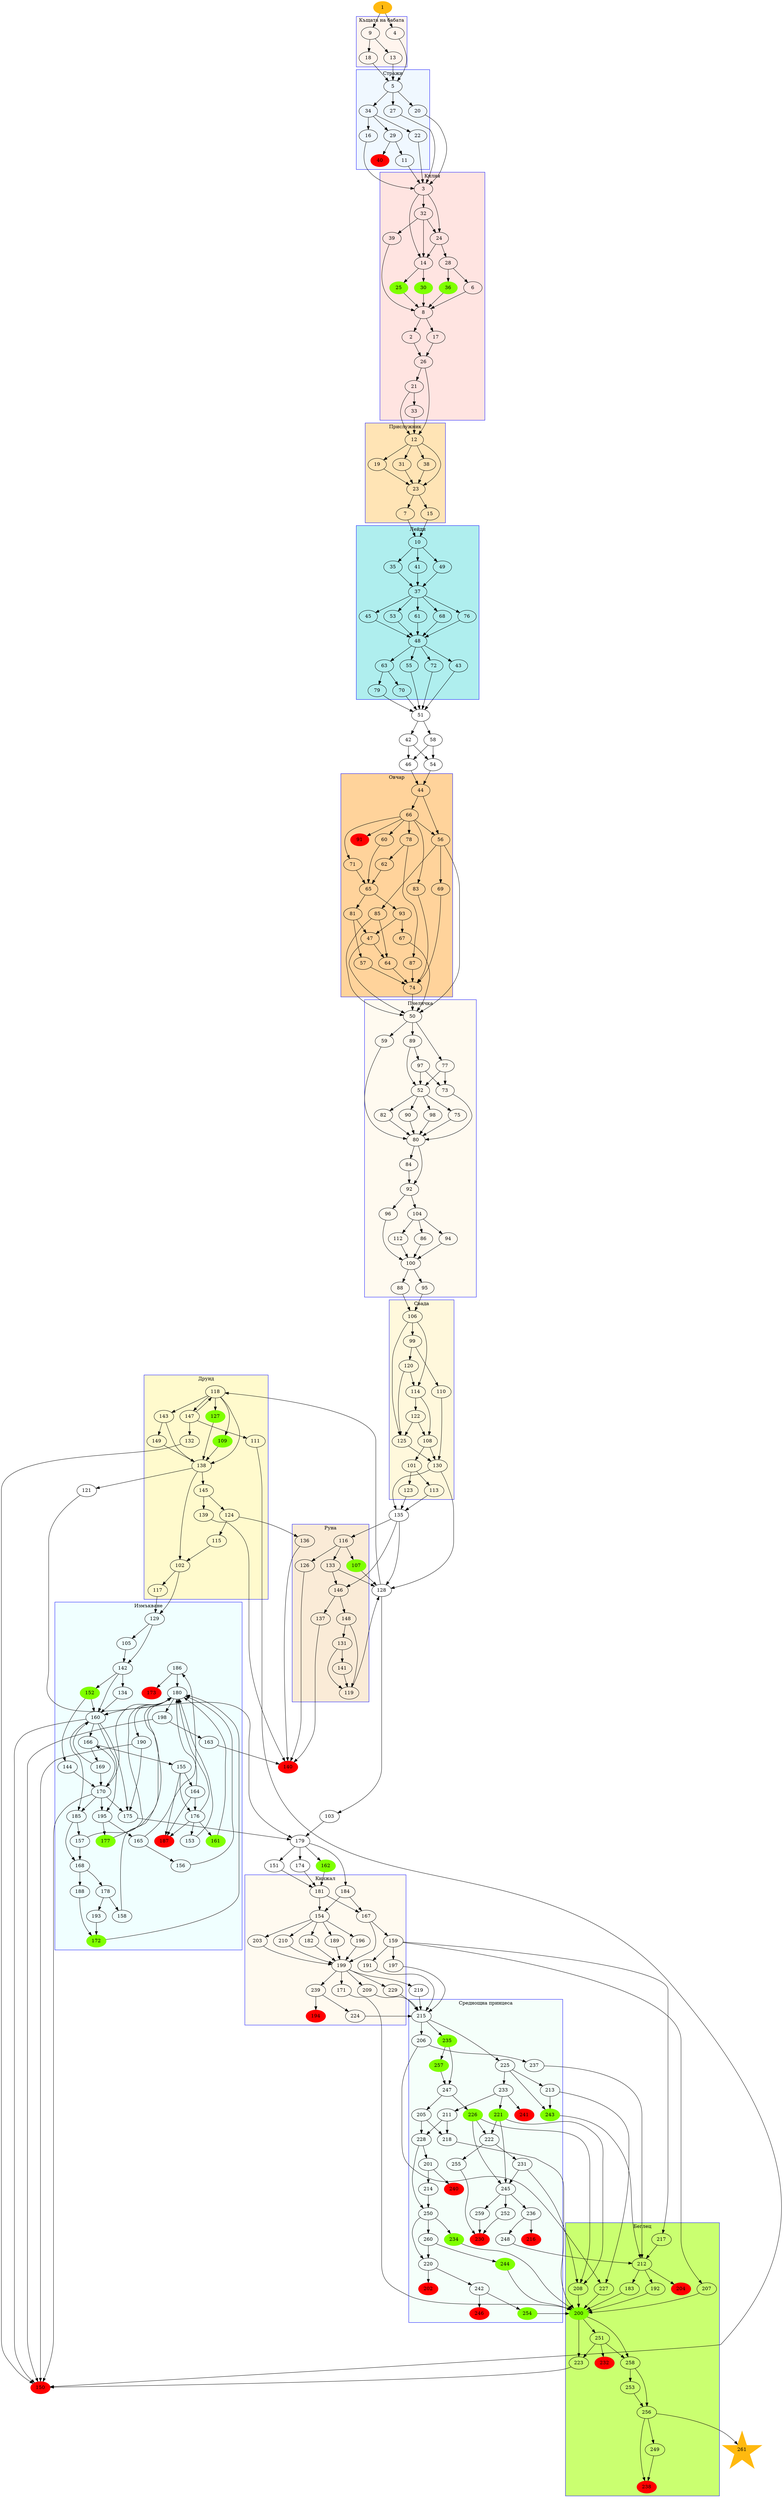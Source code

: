 digraph KotarakaNarcisa {
    subgraph deaths {
        node [color=red, style=filled] 
        40, 91, 140, 150, 173, 187, 194, 202, 204, 216
        230, 232, 238, 240, 241, 246
    }
    subgraph battles {
        node [shape=doubleoctagon, color=orange, style=filled]
    }
    subgraph chance {
        node [shape=box, color=aquamarine, style=filled]
    }
    subgraph awards {
        node [color=chartreuse, style=filled]
        25, 36, 30, 109, 127, 152, 172, 177, 161, 254
        107, 162, 200, 257, 235, 221, 226, 243, 234, 244
    }
    subgraph bads {
        node [style=radial, fillcolor="coral;0.2:white;0.8"]
    }

    subgraph cluster_kushtata_na_babata {
        color = blue
        bgcolor = seashell
        label = "Къщата на бабата"
        4, 9, 18, 13
    }

    subgraph cluster_strazhi {
        color = blue
        bgcolor = aliceblue
        label = "Стражи"
        5, 27, 34, 20, 22, 29, 16, 11, 40
    }

    subgraph cluster_kilia {
        color = blue
        bgcolor = mistyrose
        label = "Килия"
        3, 32, 39, 24, 28, 14, 6, 36, 30, 25, 8, 2, 17
        26, 21, 33
    }

    subgraph cluster_prisluzhnik {
        color = blue
        bgcolor = moccasin
        label = "Прислужник"
        12, 19, 31, 38, 23, 7, 15
    }

    subgraph cluster_leydi {
        color = blue
        bgcolor = paleturquoise
        label = "Лейди"
        10, 35, 41, 49, 37, 45, 53, 61, 68, 76, 48
        43, 55, 72, 63, 79, 70
    }

    subgraph cluster_ovchar {
        color = blue
        bgcolor = burlywood1
        label = "Овчар"
        44, 66, 71, 60, 78, 83, 91, 62, 87, 65, 93, 81
        56, 67, 47, 57, 69, 85, 64, 74
    }

    subgraph cluster_pchelichka {
        color = blue
        bgcolor = floralwhite
        label = "Пчеличка"
        50, 59, 89, 77, 97, 73, 52, 90, 98, 75, 82
        80, 84, 92, 96, 104, 94, 112, 86, 100, 88, 95
    }

    subgraph cluster_svada {
        color = blue
        bgcolor = cornsilk
        label = "Свада"
        106, 99, 120, 110, 114, 122, 125, 108, 130, 101
        123, 113
    }

    subgraph cluster_runa {
        color = blue
        bgcolor = antiquewhite
        label = "Руна"
        136, 116, 107, 133, 126, 146, 148, 137, 131, 141, 119
    }

    subgraph cluster_druid {
        color = blue
        bgcolor = lemonchiffon
        label = "Друид"
        118, 109, 127, 143, 147, 149, 111, 132, 138
        145, 124, 139, 115, 136, 102, 117
    }

    subgraph cluster_izmykvane {
        color = blue
        bgcolor = azure
        label = "Измъкване"
        129, 105, 142, 152, 134, 144, 160, 170, 177
        166, 169, 155, 164, 176, 187, 153, 161, 195
        165, 156, 186, 173, 186, 157, 168, 178, 188
        158, 193, 172, 185, 175, 198, 190, 163, 180
    }

    subgraph cluster_kinzhal {
        color = blue
        bgcolor = floralwhite
        label = "Кинжал"
        184, 181, 154, 182, 189, 196, 203, 210, 167
        199, 209, 239, 229, 171, 159, 224, 194, 191, 197
    }

    subgraph cluster_srednoshtna_princesa {
        color = blue
        bgcolor = mintcream
        label = "Среднощна принцеса"
        215, 235, 257, 225, 206, 247, 233, 206, 213, 243
        241, 211, 205, 228, 218, 201, 240, 214, 250, 260
        220, 234, 202, 242, 244, 254, 246, 221, 226, 222
        255, 231, 230, 245, 259, 252, 237, 236, 216, 248
    }

    subgraph cluster_beglec {
        color = blue
        bgcolor = darkolivegreen1
        label = "Беглец"
        200, 251, 258, 232, 223, 253, 256, 249, 238, 227
        208, 212, 204, 183, 192, 207, 217
    }

    1 [color=darkgoldenrod1, style=filled]
    1 -> 4, 9 
    2 -> 26
    3 -> 14, 24, 32
    4 -> 5
    5 -> 20, 27, 34
    6 -> 8
    7 -> 10
    8 -> 2, 17
    9 -> 13, 18
    10 -> 35, 41, 49
    11 -> 3
    12 -> 19, 31, 38, 23
    13 -> 5
    14 -> 25, 30
    15 -> 10
    16 -> 3
    17 -> 26
    18 -> 5
    19 -> 23
    20 -> 3
    21 -> 33, 12
    22 -> 3
    23 -> 7, 15
    24 -> 14, 28
    25 -> 8
    26 -> 21, 12
    27 -> 3
    28 -> 36, 6
    29 -> 11, 40
    30 -> 8
    31 -> 23
    32 -> 39, 24, 14
    33 -> 12
    34 -> 16, 22, 29
    35 -> 37
    36 -> 8
    37 -> 45, 53, 61, 68, 76
    38 -> 23
    39 -> 8
    40
    41 -> 37
    42 -> 46, 54
    43 -> 51
    44 -> 56, 66
    45 -> 48
    46 -> 44
    47 -> 64, 50
    48 -> 43, 55, 63, 72
    49 -> 37
    50 -> 59, 77, 89
    51 -> 42, 58
    52 -> 75, 82, 90, 98
    53 -> 48
    54 -> 44
    55 -> 51
    56 -> 50, 85, 69
    57 -> 74
    58 -> 46, 54
    59 -> 80
    60 -> 65
    61 -> 48
    62 -> 65
    63 -> 70, 79
    64 -> 74
    65 -> 81, 93
    66 -> 60, 71, 78, 83, 91, 56
    67 -> 50
    68 -> 48
    69 -> 74
    70 -> 51
    71 -> 65
    72 -> 51
    73 -> 80
    74 -> 50
    75 -> 80
    76 -> 48
    77 -> 52, 73
    78 -> 87, 62
    79 -> 51
    80 -> 84, 92
    81 -> 47, 57
    82 -> 80
    83 -> 74
    84 -> 92
    85 -> 64, 50
    86 -> 100
    87 -> 74
    88 -> 106
    89 -> 52, 97
    90 -> 80
    91
    92 -> 96, 104
    93 -> 47, 67
    94 -> 100
    95 -> 106
    96 -> 100
    97 -> 52, 73
    98 -> 80
    99 -> 110, 120
    100 -> 88, 95
    101 -> 113, 123
    102 -> 117, 129
    103 -> 179
    104 -> 86, 94, 112
    105 -> 142
    106 -> 99, 114, 125
    107 -> 128
    108 -> 101, 130
    109 -> 138
    110 -> 130
    111 -> 150
    112 -> 100
    113 -> 135
    114 -> 108, 122
    115 -> 102
    116 -> 107, 126, 133
    117 -> 129
    118 -> 109, 127, 143, 138, 147
    119 -> 128
    120 -> 114, 125
    121 -> 179
    122 -> 108, 125
    123 -> 135
    124 -> 115, 136
    125 -> 130
    126 -> 140
    127 -> 138
    128 -> 118, 103
    129 -> 105, 142
    130 -> 135, 128
    131 -> 141, 119
    132 -> 150
    133 -> 146, 128
    134 -> 160
    135 -> 116, 146, 128
    136 -> 140
    137 -> 140
    138 -> 102, 121, 145
    139 -> 140
    140
    141 -> 119
    142 -> 134, 152, 160
    143 -> 138, 149
    144 -> 170
    145 -> 124, 139
    146 -> 137, 148
    147 -> 111, 132, 118
    148 -> 119, 131
    149 -> 138
    150
    151 -> 181
    152 -> 144, 160
    153 -> 180
    154 -> 182, 189, 196, 203, 210
    155 -> 164, 176, 187
    156 -> 180
    157 -> 168, 180
    158 -> 180
    159 -> 191, 197, 207, 217
    160 -> 195, 185, 166, 175, 150
    161 -> 180
    162 -> 181
    163 -> 140
    164 -> 176, 187, 180
    165 -> 156, 186
    166 -> 155, 169
    167 -> 159, 199
    168 -> 178, 188
    169 -> 160, 170
    170 -> 195, 185, 166, 175, 150
    171 -> 200
    172 -> 180
    173
    174 -> 181
    175 -> 179
    176 -> 153, 161, 187, 180
    177 -> 180
    178 -> 158, 193
    179 -> 151, 162, 174, 184
    180 -> 160, 170, 190, 198
    181 -> 154, 167
    182 -> 199
    183 -> 200
    184 -> 154, 167
    185 -> 157, 168
    186 -> 173, 180
    187
    188 -> 172
    189 -> 199
    190 -> 175, 150
    191 -> 215
    192 -> 200
    193 -> 172
    194
    195 -> 165, 177
    196 -> 199
    197 -> 215
    198 -> 163, 150
    199 -> 171, 209, 219, 229, 239
    200 -> 223, 251, 258
    201 -> 214, 240
    202
    203 -> 199
    204
    205 -> 218, 228
    206 -> 227, 237
    207 -> 200
    208 -> 200
    209 -> 215
    210 -> 199
    211 -> 218, 228
    212 -> 192, 183, 204
    213 -> 227, 243
    214 -> 250
    215 -> 206, 225, 235
    216
    217 -> 212
    218 -> 200
    219 -> 215
    220 -> 202, 242
    221 -> 208, 245, 222
    222 -> 231, 255
    223 -> 150
    224 -> 215
    225 -> 213, 233, 243
    226 -> 208, 245, 222
    227 -> 200
    228 -> 201, 250
    229 -> 215
    230
    231 -> 208, 245
    232
    233 -> 211, 221, 241
    234 -> 200
    235 -> 257, 247
    236 -> 216, 248
    237 -> 212
    238
    239 -> 194, 224
    240
    241
    242 -> 246, 254
    243 -> 212
    244 -> 200
    245 -> 236, 252, 259
    246
    247 -> 205, 226
    248 -> 212
    249 -> 238
    250 -> 234, 260, 220
    251 -> 232, 223, 258
    252 -> 230
    253 -> 256
    254 -> 200
    255 -> 230
    256 -> 261, 249, 238
    257 -> 247
    258 -> 253, 256
    259 -> 230
    260 -> 244, 220
    261 [shape=star, color=darkgoldenrod1, style=filled]
}